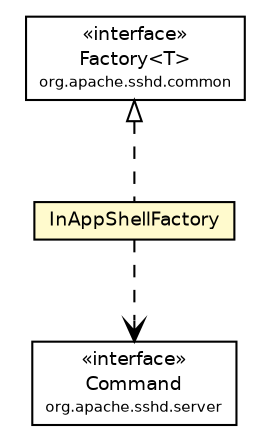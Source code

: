 #!/usr/local/bin/dot
#
# Class diagram 
# Generated by UMLGraph version 5.1 (http://www.umlgraph.org/)
#

digraph G {
	edge [fontname="Helvetica",fontsize=10,labelfontname="Helvetica",labelfontsize=10];
	node [fontname="Helvetica",fontsize=10,shape=plaintext];
	nodesep=0.25;
	ranksep=0.5;
	// com.connectlife.coreserver.console.InAppShellFactory
	c1825 [label=<<table title="com.connectlife.coreserver.console.InAppShellFactory" border="0" cellborder="1" cellspacing="0" cellpadding="2" port="p" bgcolor="lemonChiffon" href="./InAppShellFactory.html">
		<tr><td><table border="0" cellspacing="0" cellpadding="1">
<tr><td align="center" balign="center"> InAppShellFactory </td></tr>
		</table></td></tr>
		</table>>, fontname="Helvetica", fontcolor="black", fontsize=9.0];
	//com.connectlife.coreserver.console.InAppShellFactory implements org.apache.sshd.common.Factory<T>
	c1838:p -> c1825:p [dir=back,arrowtail=empty,style=dashed];
	// com.connectlife.coreserver.console.InAppShellFactory DEPEND org.apache.sshd.server.Command
	c1825:p -> c1840:p [taillabel="", label="", headlabel="", fontname="Helvetica", fontcolor="black", fontsize=10.0, color="black", arrowhead=open, style=dashed];
	// org.apache.sshd.server.Command
	c1840 [label=<<table title="org.apache.sshd.server.Command" border="0" cellborder="1" cellspacing="0" cellpadding="2" port="p" href="http://java.sun.com/j2se/1.4.2/docs/api/org/apache/sshd/server/Command.html">
		<tr><td><table border="0" cellspacing="0" cellpadding="1">
<tr><td align="center" balign="center"> &#171;interface&#187; </td></tr>
<tr><td align="center" balign="center"> Command </td></tr>
<tr><td align="center" balign="center"><font point-size="7.0"> org.apache.sshd.server </font></td></tr>
		</table></td></tr>
		</table>>, fontname="Helvetica", fontcolor="black", fontsize=9.0];
	// org.apache.sshd.common.Factory<T>
	c1838 [label=<<table title="org.apache.sshd.common.Factory" border="0" cellborder="1" cellspacing="0" cellpadding="2" port="p" href="http://java.sun.com/j2se/1.4.2/docs/api/org/apache/sshd/common/Factory.html">
		<tr><td><table border="0" cellspacing="0" cellpadding="1">
<tr><td align="center" balign="center"> &#171;interface&#187; </td></tr>
<tr><td align="center" balign="center"> Factory&lt;T&gt; </td></tr>
<tr><td align="center" balign="center"><font point-size="7.0"> org.apache.sshd.common </font></td></tr>
		</table></td></tr>
		</table>>, fontname="Helvetica", fontcolor="black", fontsize=9.0];
}

